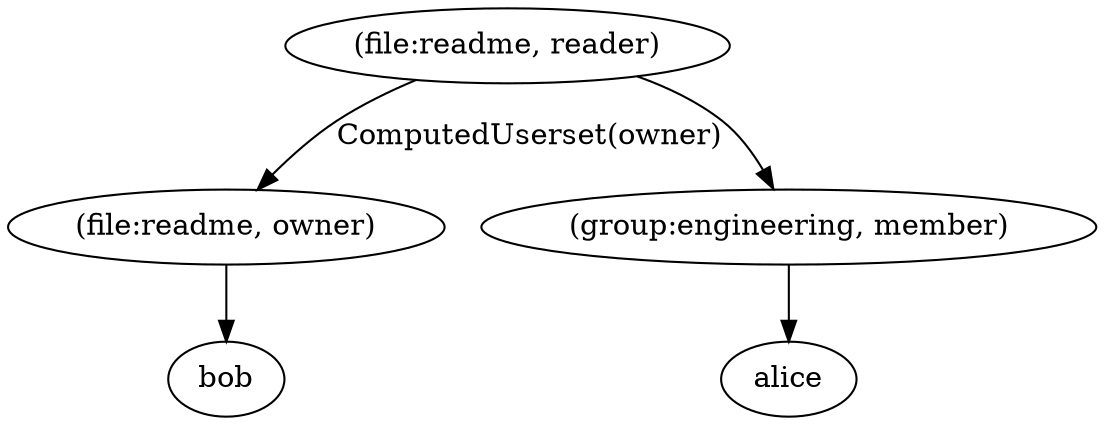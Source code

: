 digraph RelationTree {
1 [ label="(file:readme, owner)" ];
2 [ label="(file:readme, reader)" ];
3 [ label="(group:engineering, member)" ];
5 [ label="bob" ];
6 [ label="alice" ];

2->1 [label="ComputedUserset(owner)"];
1->5;
2->3;
3->6;
}
